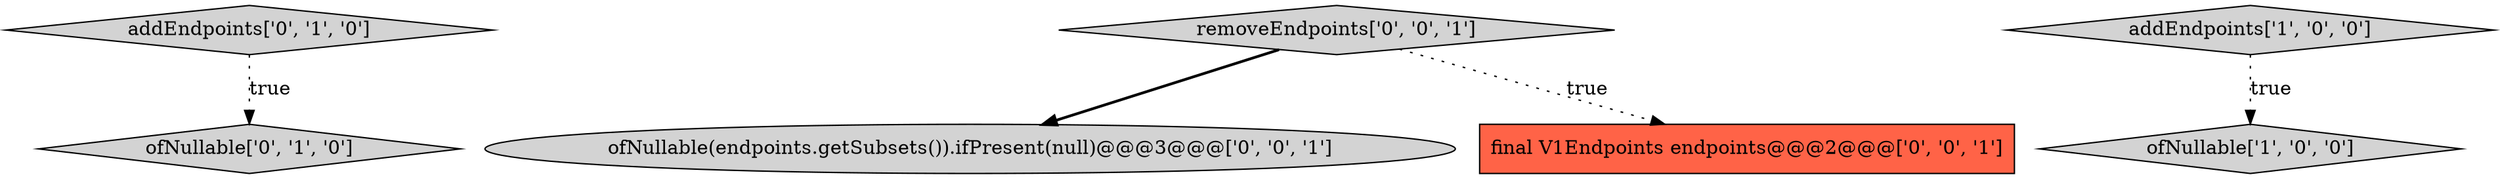 digraph {
3 [style = filled, label = "addEndpoints['0', '1', '0']", fillcolor = lightgray, shape = diamond image = "AAA0AAABBB2BBB"];
2 [style = filled, label = "ofNullable['0', '1', '0']", fillcolor = lightgray, shape = diamond image = "AAA0AAABBB2BBB"];
6 [style = filled, label = "removeEndpoints['0', '0', '1']", fillcolor = lightgray, shape = diamond image = "AAA0AAABBB3BBB"];
0 [style = filled, label = "ofNullable['1', '0', '0']", fillcolor = lightgray, shape = diamond image = "AAA0AAABBB1BBB"];
4 [style = filled, label = "ofNullable(endpoints.getSubsets()).ifPresent(null)@@@3@@@['0', '0', '1']", fillcolor = lightgray, shape = ellipse image = "AAA0AAABBB3BBB"];
5 [style = filled, label = "final V1Endpoints endpoints@@@2@@@['0', '0', '1']", fillcolor = tomato, shape = box image = "AAA0AAABBB3BBB"];
1 [style = filled, label = "addEndpoints['1', '0', '0']", fillcolor = lightgray, shape = diamond image = "AAA0AAABBB1BBB"];
6->4 [style = bold, label=""];
3->2 [style = dotted, label="true"];
6->5 [style = dotted, label="true"];
1->0 [style = dotted, label="true"];
}
